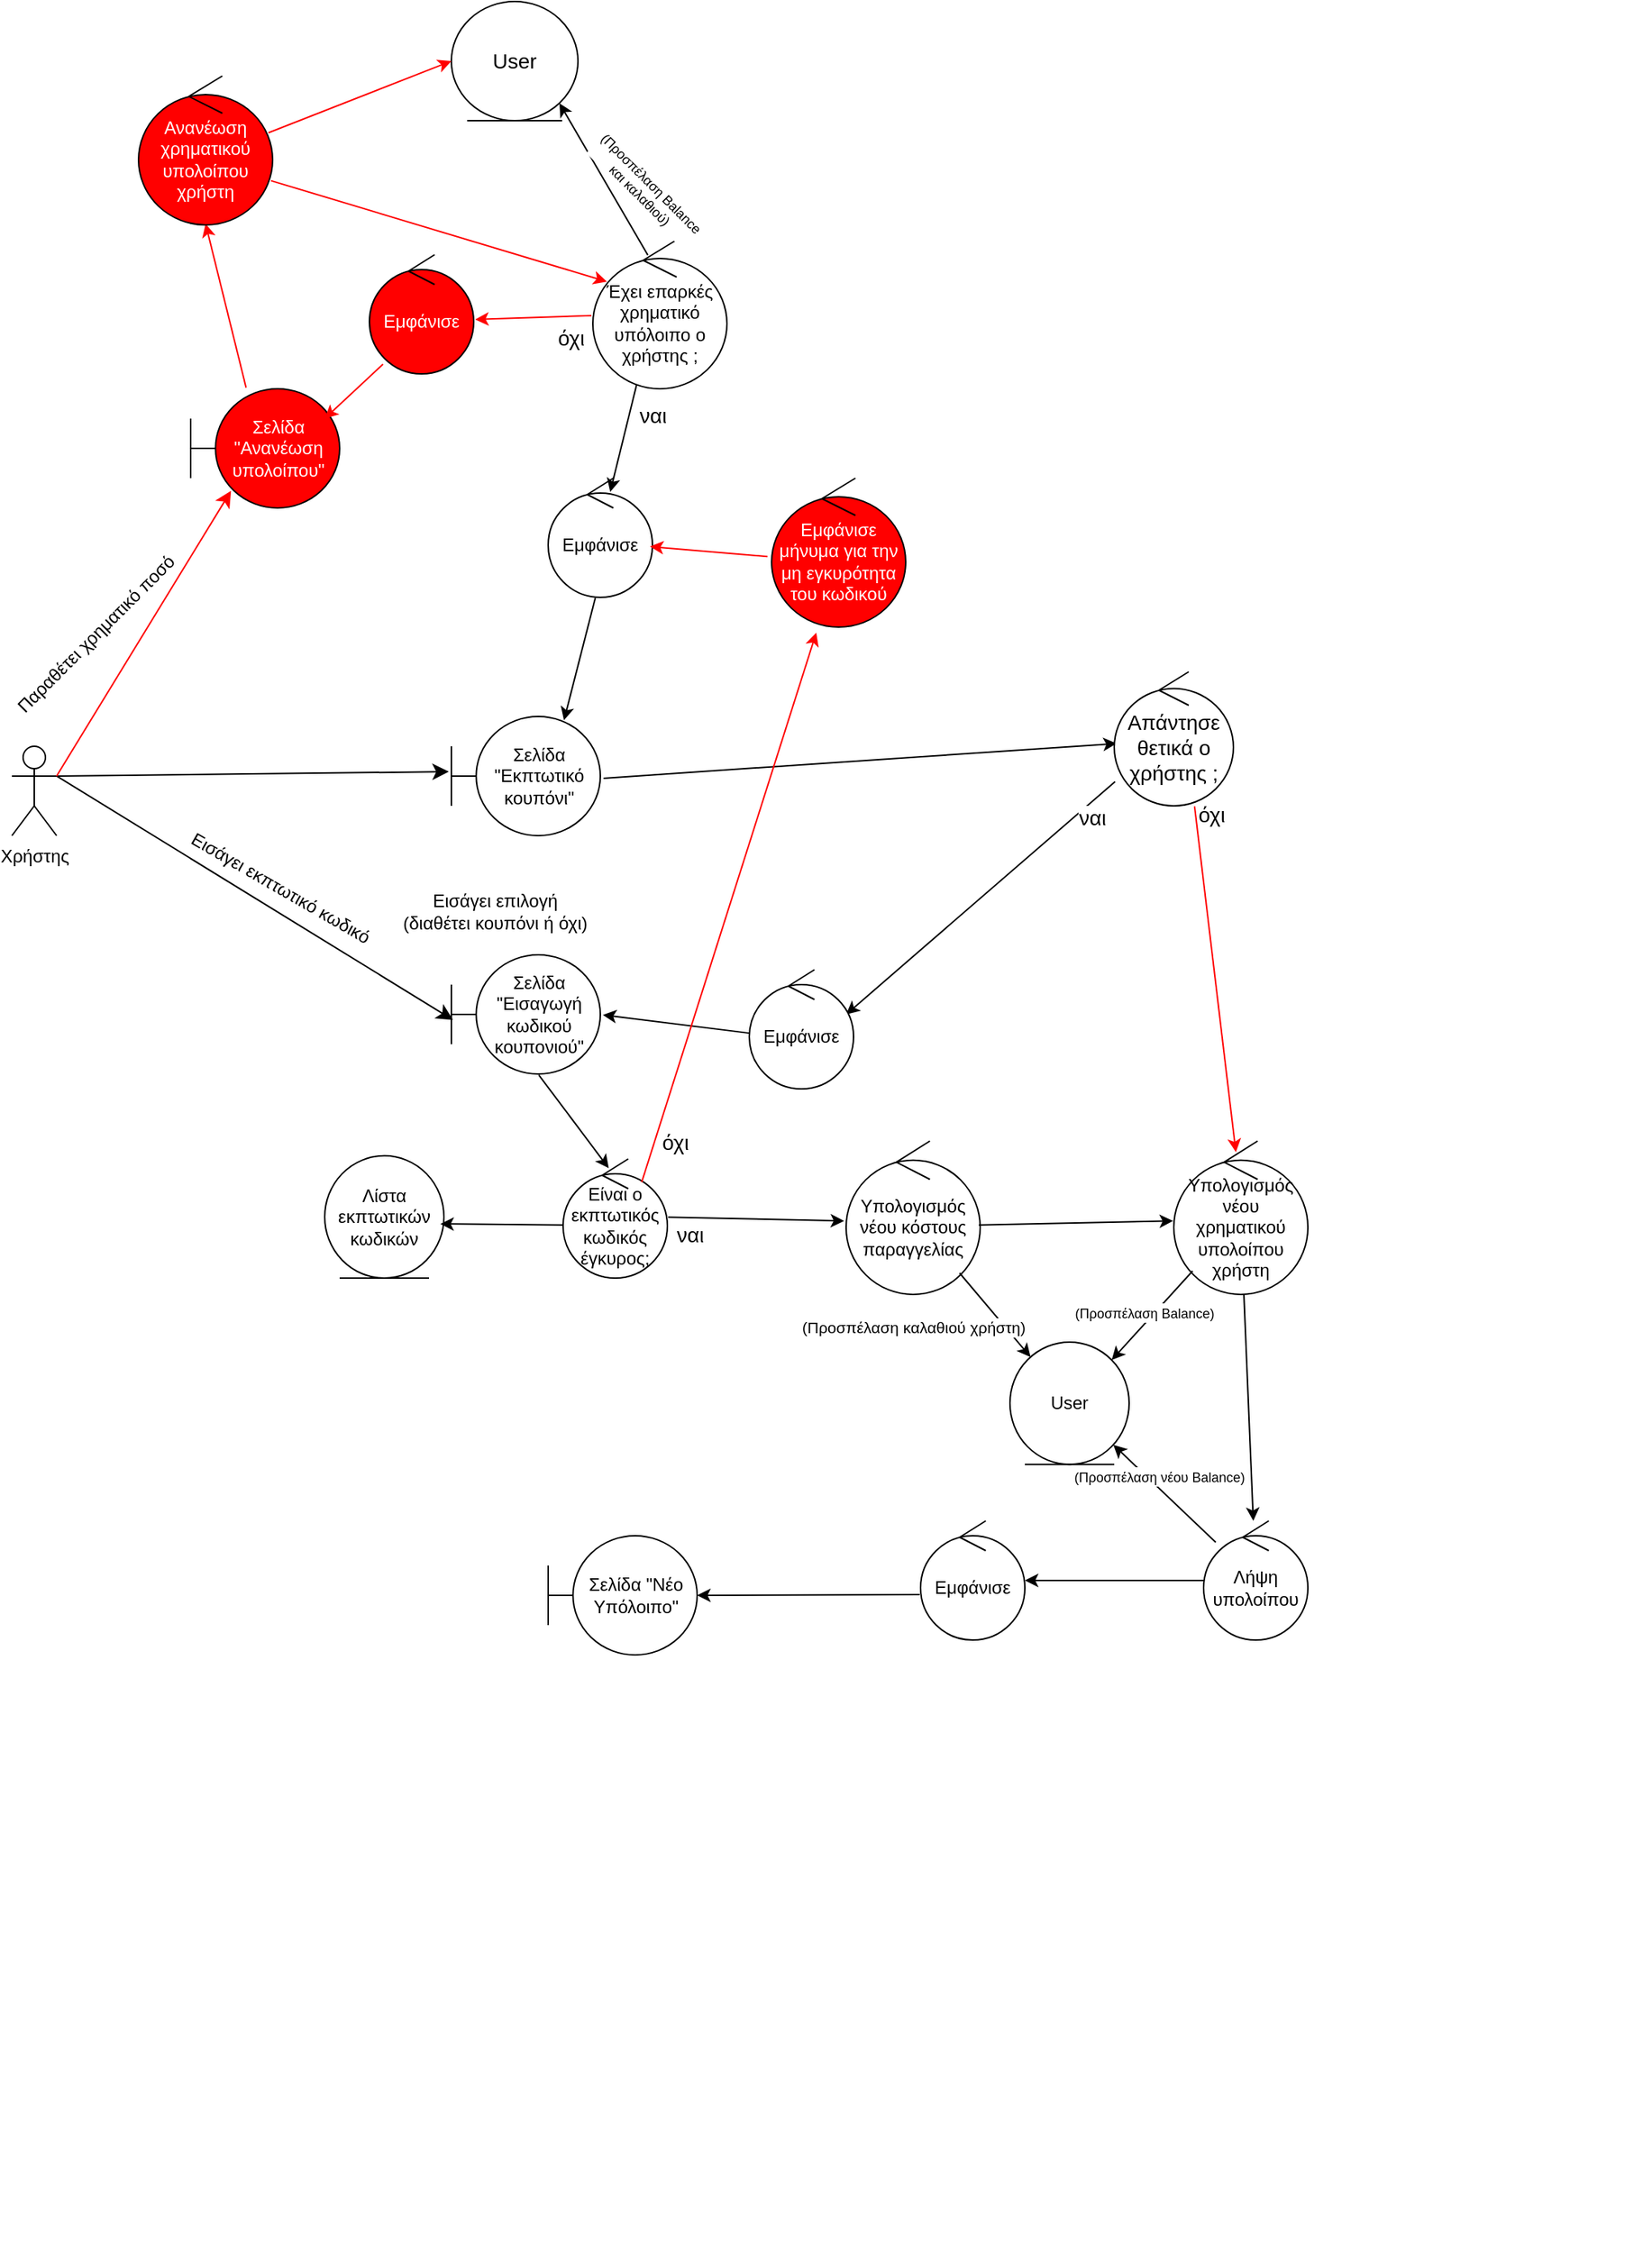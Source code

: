<mxfile version="20.8.16" type="device"><diagram name="Σελίδα-1" id="WVEBd1sjFHavCeA0LY7U"><mxGraphModel dx="810" dy="473" grid="1" gridSize="10" guides="1" tooltips="1" connect="1" arrows="1" fold="1" page="1" pageScale="1" pageWidth="1169" pageHeight="1654" math="0" shadow="0"><root><mxCell id="0"/><mxCell id="1" parent="0"/><mxCell id="arP7l1wMcAtvW6ZHbNae-1" value="Χρήστης" style="shape=umlActor;verticalLabelPosition=bottom;verticalAlign=top;html=1;outlineConnect=0;fontColor=#000000;" parent="1" vertex="1"><mxGeometry x="90" y="510" width="30" height="60" as="geometry"/></mxCell><mxCell id="SWPQcaOPygvo77F1xrFM-1" value="&lt;font&gt;Έχει επαρκές χρηματικό υπόλοιπο ο χρήστης ;&lt;/font&gt;" style="ellipse;shape=umlControl;whiteSpace=wrap;html=1;strokeColor=#000000;fontColor=#000000;" parent="1" vertex="1"><mxGeometry x="480" y="170" width="90" height="100" as="geometry"/></mxCell><mxCell id="SWPQcaOPygvo77F1xrFM-2" value="" style="edgeStyle=none;rounded=0;orthogonalLoop=1;jettySize=auto;html=1;strokeColor=#000000;fontColor=#000000;exitX=0.327;exitY=0.97;exitDx=0;exitDy=0;exitPerimeter=0;entryX=0.595;entryY=0.115;entryDx=0;entryDy=0;entryPerimeter=0;" parent="1" source="SWPQcaOPygvo77F1xrFM-1" target="SWPQcaOPygvo77F1xrFM-4" edge="1"><mxGeometry relative="1" as="geometry"><mxPoint x="535" y="520" as="sourcePoint"/><mxPoint x="430" y="440" as="targetPoint"/></mxGeometry></mxCell><mxCell id="SWPQcaOPygvo77F1xrFM-3" value="&lt;font style=&quot;font-size: 14px;&quot;&gt;ναι&lt;br&gt;&lt;br&gt;&lt;/font&gt;" style="edgeLabel;html=1;align=center;verticalAlign=middle;resizable=0;points=[];fontColor=#000000;fontSize=14;" parent="1" vertex="1" connectable="0"><mxGeometry x="525" y="810" as="geometry"><mxPoint x="-5" y="-514" as="offset"/></mxGeometry></mxCell><mxCell id="SWPQcaOPygvo77F1xrFM-4" value="&lt;font&gt;Εμφάνισε&lt;/font&gt;" style="ellipse;shape=umlControl;whiteSpace=wrap;html=1;strokeColor=#000000;fontColor=#000000;" parent="1" vertex="1"><mxGeometry x="450" y="330" width="70" height="80" as="geometry"/></mxCell><mxCell id="SWPQcaOPygvo77F1xrFM-5" value="" style="rounded=0;orthogonalLoop=1;jettySize=auto;html=1;exitX=0.452;exitY=1.004;exitDx=0;exitDy=0;exitPerimeter=0;fillColor=#ffe6cc;strokeColor=#000000;fontColor=#000000;entryX=0.756;entryY=0.032;entryDx=0;entryDy=0;entryPerimeter=0;" parent="1" source="SWPQcaOPygvo77F1xrFM-4" target="SWPQcaOPygvo77F1xrFM-7" edge="1"><mxGeometry relative="1" as="geometry"><mxPoint x="215" y="540" as="sourcePoint"/><mxPoint x="380" y="470" as="targetPoint"/></mxGeometry></mxCell><mxCell id="SWPQcaOPygvo77F1xrFM-7" value="&lt;font&gt;Σελίδα &quot;Εκπτωτικό κουπόνι&quot;&lt;/font&gt;" style="shape=umlBoundary;whiteSpace=wrap;html=1;strokeColor=#000000;fontColor=#000000;" parent="1" vertex="1"><mxGeometry x="385" y="490" width="100" height="80" as="geometry"/></mxCell><mxCell id="SWPQcaOPygvo77F1xrFM-8" value="" style="edgeStyle=none;curved=1;rounded=0;orthogonalLoop=1;jettySize=auto;html=1;fontSize=12;startSize=8;endSize=8;strokeColor=#000000;exitX=1;exitY=0.333;exitDx=0;exitDy=0;exitPerimeter=0;entryX=-0.017;entryY=0.463;entryDx=0;entryDy=0;entryPerimeter=0;" parent="1" source="arP7l1wMcAtvW6ZHbNae-1" target="SWPQcaOPygvo77F1xrFM-7" edge="1"><mxGeometry relative="1" as="geometry"><Array as="points"/><mxPoint x="89" y="871" as="targetPoint"/><mxPoint x="-145" y="580" as="sourcePoint"/></mxGeometry></mxCell><mxCell id="SWPQcaOPygvo77F1xrFM-9" value="&lt;font style=&quot;font-size: 12px;&quot;&gt;Εισάγει επιλογή&lt;br style=&quot;font-size: 12px;&quot;&gt;(διαθέτει κουπόνι ή όχι)&lt;br style=&quot;font-size: 12px;&quot;&gt;&lt;/font&gt;" style="edgeLabel;html=1;align=center;verticalAlign=middle;resizable=0;points=[];fontSize=12;rotation=0;fontColor=#000000;" parent="1" vertex="1" connectable="0"><mxGeometry x="590.0" y="1045.004" as="geometry"><mxPoint x="-176" y="-424" as="offset"/></mxGeometry></mxCell><mxCell id="SWPQcaOPygvo77F1xrFM-10" value="" style="edgeStyle=none;rounded=0;orthogonalLoop=1;jettySize=auto;html=1;strokeColor=#000000;fontColor=#000000;exitX=1.022;exitY=0.518;exitDx=0;exitDy=0;exitPerimeter=0;entryX=0.021;entryY=0.535;entryDx=0;entryDy=0;entryPerimeter=0;" parent="1" source="SWPQcaOPygvo77F1xrFM-7" target="SWPQcaOPygvo77F1xrFM-11" edge="1"><mxGeometry relative="1" as="geometry"><mxPoint x="627" y="550" as="sourcePoint"/><mxPoint x="610" y="551" as="targetPoint"/></mxGeometry></mxCell><mxCell id="SWPQcaOPygvo77F1xrFM-11" value="&lt;font style=&quot;font-size: 14px;&quot;&gt;Απάντησε θετικά ο χρήστης ;&lt;/font&gt;" style="ellipse;shape=umlControl;whiteSpace=wrap;html=1;strokeColor=#000000;fontColor=#000000;fontSize=14;" parent="1" vertex="1"><mxGeometry x="830" y="460" width="80" height="90" as="geometry"/></mxCell><mxCell id="SWPQcaOPygvo77F1xrFM-15" value="" style="edgeStyle=none;rounded=0;orthogonalLoop=1;jettySize=auto;html=1;strokeColor=#000000;fontColor=#000000;exitX=0.007;exitY=0.819;exitDx=0;exitDy=0;exitPerimeter=0;entryX=0.929;entryY=0.375;entryDx=0;entryDy=0;entryPerimeter=0;" parent="1" source="SWPQcaOPygvo77F1xrFM-11" target="SWPQcaOPygvo77F1xrFM-17" edge="1"><mxGeometry relative="1" as="geometry"><mxPoint x="637" y="620" as="sourcePoint"/><mxPoint x="600" y="690" as="targetPoint"/></mxGeometry></mxCell><mxCell id="SWPQcaOPygvo77F1xrFM-16" value="&lt;font style=&quot;font-size: 14px;&quot;&gt;ναι&lt;br&gt;&lt;br&gt;&lt;/font&gt;" style="edgeLabel;html=1;align=center;verticalAlign=middle;resizable=0;points=[];fontColor=#000000;fontSize=14;" parent="1" vertex="1" connectable="0"><mxGeometry x="820" y="1080" as="geometry"><mxPoint x="-5" y="-514" as="offset"/></mxGeometry></mxCell><mxCell id="SWPQcaOPygvo77F1xrFM-17" value="&lt;font&gt;Εμφάνισε&lt;/font&gt;" style="ellipse;shape=umlControl;whiteSpace=wrap;html=1;strokeColor=#000000;fontColor=#000000;" parent="1" vertex="1"><mxGeometry x="585" y="660" width="70" height="80" as="geometry"/></mxCell><mxCell id="SWPQcaOPygvo77F1xrFM-18" value="&lt;font&gt;Σελίδα &quot;Εισαγωγή κωδικού κουπονιού&quot;&lt;/font&gt;" style="shape=umlBoundary;whiteSpace=wrap;html=1;strokeColor=#000000;fontColor=#000000;" parent="1" vertex="1"><mxGeometry x="385" y="650" width="100" height="80" as="geometry"/></mxCell><mxCell id="SWPQcaOPygvo77F1xrFM-19" value="" style="edgeStyle=none;rounded=0;orthogonalLoop=1;jettySize=auto;html=1;strokeColor=#000000;fontColor=#000000;exitX=0;exitY=0.532;exitDx=0;exitDy=0;exitPerimeter=0;entryX=1.017;entryY=0.504;entryDx=0;entryDy=0;entryPerimeter=0;" parent="1" source="SWPQcaOPygvo77F1xrFM-17" target="SWPQcaOPygvo77F1xrFM-18" edge="1"><mxGeometry relative="1" as="geometry"><mxPoint x="502" y="571" as="sourcePoint"/><mxPoint x="632" y="563" as="targetPoint"/></mxGeometry></mxCell><mxCell id="SWPQcaOPygvo77F1xrFM-20" value="" style="edgeStyle=none;curved=1;rounded=0;orthogonalLoop=1;jettySize=auto;html=1;fontSize=12;startSize=8;endSize=8;strokeColor=#000000;exitX=1;exitY=0.333;exitDx=0;exitDy=0;exitPerimeter=0;entryX=0.011;entryY=0.546;entryDx=0;entryDy=0;entryPerimeter=0;" parent="1" source="arP7l1wMcAtvW6ZHbNae-1" target="SWPQcaOPygvo77F1xrFM-18" edge="1"><mxGeometry relative="1" as="geometry"><Array as="points"/><mxPoint x="398" y="567" as="targetPoint"/><mxPoint x="130" y="540" as="sourcePoint"/></mxGeometry></mxCell><mxCell id="SWPQcaOPygvo77F1xrFM-21" value="&lt;font style=&quot;font-size: 12px;&quot;&gt;Εισάγει εκπτωτικό κωδικό&lt;br style=&quot;font-size: 12px;&quot;&gt;&lt;/font&gt;" style="edgeLabel;html=1;align=center;verticalAlign=middle;resizable=0;points=[];fontSize=12;rotation=30;fontColor=#000000;" parent="1" vertex="1" connectable="0"><mxGeometry x="210.0" y="1060.004" as="geometry"><mxPoint x="-176" y="-424" as="offset"/></mxGeometry></mxCell><mxCell id="SWPQcaOPygvo77F1xrFM-22" value="" style="edgeStyle=none;rounded=0;orthogonalLoop=1;jettySize=auto;html=1;strokeColor=#000000;fontColor=#000000;exitX=0.587;exitY=1.008;exitDx=0;exitDy=0;exitPerimeter=0;entryX=0.438;entryY=0.078;entryDx=0;entryDy=0;entryPerimeter=0;" parent="1" source="SWPQcaOPygvo77F1xrFM-18" target="SWPQcaOPygvo77F1xrFM-23" edge="1"><mxGeometry relative="1" as="geometry"><mxPoint x="559" y="700" as="sourcePoint"/><mxPoint x="460" y="850" as="targetPoint"/></mxGeometry></mxCell><mxCell id="SWPQcaOPygvo77F1xrFM-23" value="&lt;font&gt;Είναι ο εκπτωτικός κωδικός έγκυρος;&lt;/font&gt;" style="ellipse;shape=umlControl;whiteSpace=wrap;html=1;strokeColor=#000000;fontColor=#000000;" parent="1" vertex="1"><mxGeometry x="460" y="787" width="70" height="80" as="geometry"/></mxCell><mxCell id="SWPQcaOPygvo77F1xrFM-24" value="" style="edgeStyle=none;rounded=0;orthogonalLoop=1;jettySize=auto;html=1;strokeColor=#000000;fontColor=#000000;exitX=1.007;exitY=0.489;exitDx=0;exitDy=0;exitPerimeter=0;entryX=-0.015;entryY=0.521;entryDx=0;entryDy=0;entryPerimeter=0;" parent="1" source="SWPQcaOPygvo77F1xrFM-23" target="SWPQcaOPygvo77F1xrFM-27" edge="1"><mxGeometry relative="1" as="geometry"><mxPoint x="550" y="830" as="sourcePoint"/><mxPoint x="620" y="826" as="targetPoint"/></mxGeometry></mxCell><mxCell id="SWPQcaOPygvo77F1xrFM-25" value="&lt;font style=&quot;font-size: 14px;&quot;&gt;ναι&lt;br&gt;&lt;br&gt;&lt;/font&gt;" style="edgeLabel;html=1;align=center;verticalAlign=middle;resizable=0;points=[];fontColor=#000000;fontSize=14;" parent="1" vertex="1" connectable="0"><mxGeometry x="550" y="1360" as="geometry"><mxPoint x="-5" y="-514" as="offset"/></mxGeometry></mxCell><mxCell id="SWPQcaOPygvo77F1xrFM-26" value="User" style="ellipse;shape=umlEntity;whiteSpace=wrap;html=1;fontColor=#000000;strokeColor=#000000;" parent="1" vertex="1"><mxGeometry x="760" y="910" width="80" height="82.1" as="geometry"/></mxCell><mxCell id="SWPQcaOPygvo77F1xrFM-27" value="Υπολογισμός νέου κόστους παραγγελίας&lt;br&gt;" style="ellipse;shape=umlControl;whiteSpace=wrap;html=1;strokeColor=#000000;fontColor=#000000;" parent="1" vertex="1"><mxGeometry x="650" y="775" width="90" height="103" as="geometry"/></mxCell><mxCell id="SWPQcaOPygvo77F1xrFM-28" value="&lt;span style=&quot;color: rgb(0, 0, 0); font-family: Helvetica; font-size: 10.5px; font-style: normal; font-variant-ligatures: normal; font-variant-caps: normal; font-weight: 400; letter-spacing: normal; orphans: 2; text-align: center; text-indent: 0px; text-transform: none; widows: 2; word-spacing: 0px; -webkit-text-stroke-width: 0px; background-color: rgb(255, 255, 255); text-decoration-thickness: initial; text-decoration-style: initial; text-decoration-color: initial; float: none; display: inline !important;&quot;&gt;(Προσπέλαση καλαθιού χρήστη)&lt;/span&gt;" style="edgeStyle=none;rounded=0;orthogonalLoop=1;jettySize=auto;html=1;strokeColor=#000000;fontColor=#000000;" parent="1" source="SWPQcaOPygvo77F1xrFM-27" target="SWPQcaOPygvo77F1xrFM-26" edge="1"><mxGeometry x="-0.792" y="-47" relative="1" as="geometry"><mxPoint x="495" y="836" as="sourcePoint"/><mxPoint x="784" y="969" as="targetPoint"/><mxPoint as="offset"/></mxGeometry></mxCell><mxCell id="SWPQcaOPygvo77F1xrFM-29" value="" style="edgeStyle=none;rounded=0;orthogonalLoop=1;jettySize=auto;html=1;strokeColor=#000000;fontColor=#000000;exitX=0.99;exitY=0.547;exitDx=0;exitDy=0;exitPerimeter=0;entryX=-0.006;entryY=0.521;entryDx=0;entryDy=0;entryPerimeter=0;" parent="1" source="SWPQcaOPygvo77F1xrFM-27" target="SWPQcaOPygvo77F1xrFM-30" edge="1"><mxGeometry relative="1" as="geometry"><mxPoint x="800" y="824" as="sourcePoint"/><mxPoint x="890" y="831" as="targetPoint"/></mxGeometry></mxCell><mxCell id="SWPQcaOPygvo77F1xrFM-30" value="Υπολογισμός νέου χρηματικού υπολοίπου χρήστη" style="ellipse;shape=umlControl;whiteSpace=wrap;html=1;strokeColor=#000000;fontColor=#000000;" parent="1" vertex="1"><mxGeometry x="870" y="775" width="90" height="103" as="geometry"/></mxCell><mxCell id="SWPQcaOPygvo77F1xrFM-31" value="&lt;span style=&quot;color: rgb(0, 0, 0); font-family: Helvetica; font-size: 9px; font-style: normal; font-variant-ligatures: normal; font-variant-caps: normal; font-weight: 400; letter-spacing: normal; orphans: 2; text-align: center; text-indent: 0px; text-transform: none; widows: 2; word-spacing: 0px; -webkit-text-stroke-width: 0px; background-color: rgb(255, 255, 255); text-decoration-thickness: initial; text-decoration-style: initial; text-decoration-color: initial; float: none; display: inline !important;&quot;&gt;(Προσπέλαση Balance)&lt;/span&gt;" style="edgeStyle=none;rounded=0;orthogonalLoop=1;jettySize=auto;html=1;strokeColor=#000000;fontColor=#000000;entryX=1;entryY=0;entryDx=0;entryDy=0;" parent="1" source="SWPQcaOPygvo77F1xrFM-30" target="SWPQcaOPygvo77F1xrFM-26" edge="1"><mxGeometry x="0.051" y="-5" relative="1" as="geometry"><mxPoint x="732" y="809" as="sourcePoint"/><mxPoint x="782" y="737" as="targetPoint"/><mxPoint as="offset"/></mxGeometry></mxCell><mxCell id="SWPQcaOPygvo77F1xrFM-32" value="" style="edgeStyle=none;rounded=0;orthogonalLoop=1;jettySize=auto;html=1;strokeColor=#000000;fontColor=#000000;exitX=0.41;exitY=0.103;exitDx=0;exitDy=0;exitPerimeter=0;entryX=1;entryY=1;entryDx=0;entryDy=0;" parent="1" source="SWPQcaOPygvo77F1xrFM-1" target="SWPQcaOPygvo77F1xrFM-35" edge="1"><mxGeometry relative="1" as="geometry"><mxPoint x="519" y="277" as="sourcePoint"/><mxPoint x="480" y="130" as="targetPoint"/></mxGeometry></mxCell><mxCell id="SWPQcaOPygvo77F1xrFM-35" value="User" style="ellipse;shape=umlEntity;whiteSpace=wrap;html=1;strokeColor=#000000;fontColor=#000000;fontSize=14;" parent="1" vertex="1"><mxGeometry x="385" y="10.0" width="85" height="80" as="geometry"/></mxCell><mxCell id="SWPQcaOPygvo77F1xrFM-39" value="Λίστα εκπτωτικών κωδικών" style="ellipse;shape=umlEntity;whiteSpace=wrap;html=1;fontColor=#000000;strokeColor=#000000;" parent="1" vertex="1"><mxGeometry x="300" y="784.9" width="80" height="82.1" as="geometry"/></mxCell><mxCell id="SWPQcaOPygvo77F1xrFM-40" value="" style="edgeStyle=none;rounded=0;orthogonalLoop=1;jettySize=auto;html=1;strokeColor=#000000;fontColor=#000000;exitX=-0.001;exitY=0.554;exitDx=0;exitDy=0;exitPerimeter=0;entryX=0.97;entryY=0.557;entryDx=0;entryDy=0;entryPerimeter=0;" parent="1" source="SWPQcaOPygvo77F1xrFM-23" target="SWPQcaOPygvo77F1xrFM-39" edge="1"><mxGeometry relative="1" as="geometry"><mxPoint x="412" y="890" as="sourcePoint"/><mxPoint x="390" y="827" as="targetPoint"/></mxGeometry></mxCell><mxCell id="1iuQ-llI0Y90p37LwwQj-1" value="&lt;span style=&quot;color: rgb(0, 0, 0); font-family: Helvetica; font-size: 9px; font-style: normal; font-variant-ligatures: normal; font-variant-caps: normal; font-weight: 400; letter-spacing: normal; orphans: 2; text-align: center; text-indent: 0px; text-transform: none; widows: 2; word-spacing: 0px; -webkit-text-stroke-width: 0px; background-color: rgb(255, 255, 255); text-decoration-thickness: initial; text-decoration-style: initial; text-decoration-color: initial; float: none; display: inline !important;&quot;&gt;(Προσπέλαση νέου Balance)&lt;/span&gt;" style="rounded=0;orthogonalLoop=1;jettySize=auto;html=1;" parent="1" source="uV45bMzI7DNWJmxOAh0t-1" target="SWPQcaOPygvo77F1xrFM-26" edge="1"><mxGeometry x="0.226" y="-6" relative="1" as="geometry"><mxPoint as="offset"/><mxPoint x="880" y="1030" as="sourcePoint"/></mxGeometry></mxCell><mxCell id="SWPQcaOPygvo77F1xrFM-41" value="&lt;font&gt;Εμφάνισε&lt;/font&gt;" style="ellipse;shape=umlControl;whiteSpace=wrap;html=1;strokeColor=#000000;fontColor=#000000;" parent="1" vertex="1"><mxGeometry x="700" y="1030" width="70" height="80" as="geometry"/></mxCell><mxCell id="SWPQcaOPygvo77F1xrFM-42" value="" style="edgeStyle=none;rounded=0;orthogonalLoop=1;jettySize=auto;html=1;strokeColor=#000000;fontColor=#000000;" parent="1" source="SWPQcaOPygvo77F1xrFM-30" target="uV45bMzI7DNWJmxOAh0t-1" edge="1"><mxGeometry relative="1" as="geometry"><mxPoint x="847" y="930" as="sourcePoint"/><mxPoint x="930" y="1010" as="targetPoint"/></mxGeometry></mxCell><mxCell id="SWPQcaOPygvo77F1xrFM-43" value="" style="edgeStyle=none;rounded=0;orthogonalLoop=1;jettySize=auto;html=1;strokeColor=#000000;fontColor=#000000;exitX=-0.009;exitY=0.619;exitDx=0;exitDy=0;exitPerimeter=0;entryX=1;entryY=0.5;entryDx=0;entryDy=0;entryPerimeter=0;" parent="1" source="SWPQcaOPygvo77F1xrFM-41" target="SWPQcaOPygvo77F1xrFM-44" edge="1"><mxGeometry relative="1" as="geometry"><mxPoint x="580" y="1167" as="sourcePoint"/><mxPoint x="500" y="1135" as="targetPoint"/></mxGeometry></mxCell><mxCell id="SWPQcaOPygvo77F1xrFM-44" value="&lt;font&gt;Σελίδα &quot;Νέο Υπόλοιπο&quot;&lt;/font&gt;" style="shape=umlBoundary;whiteSpace=wrap;html=1;strokeColor=#000000;fontColor=#000000;" parent="1" vertex="1"><mxGeometry x="450" y="1040" width="100" height="80" as="geometry"/></mxCell><mxCell id="SWPQcaOPygvo77F1xrFM-45" value="" style="endArrow=classic;html=1;rounded=0;exitX=-0.011;exitY=0.509;exitDx=0;exitDy=0;exitPerimeter=0;strokeColor=#FF0000;entryX=1.014;entryY=0.543;entryDx=0;entryDy=0;entryPerimeter=0;" parent="1" source="SWPQcaOPygvo77F1xrFM-1" target="SWPQcaOPygvo77F1xrFM-48" edge="1"><mxGeometry width="50" height="50" relative="1" as="geometry"><mxPoint x="650" y="231" as="sourcePoint"/><mxPoint x="730" y="225" as="targetPoint"/></mxGeometry></mxCell><mxCell id="SWPQcaOPygvo77F1xrFM-47" value="&lt;font style=&quot;font-size: 14px;&quot;&gt;όχι&lt;br&gt;&lt;/font&gt;" style="edgeLabel;html=1;align=center;verticalAlign=middle;resizable=0;points=[];fontColor=#000000;fontSize=14;" parent="1" vertex="1" connectable="0"><mxGeometry x="470" y="750" as="geometry"><mxPoint x="-5" y="-514" as="offset"/></mxGeometry></mxCell><mxCell id="SWPQcaOPygvo77F1xrFM-48" value="&lt;font&gt;Εμφάνισε&lt;/font&gt;" style="ellipse;shape=umlControl;whiteSpace=wrap;html=1;strokeColor=#000000;fontColor=#FFFFFF;fillColor=#FF0000;" parent="1" vertex="1"><mxGeometry x="330" y="180" width="70" height="80" as="geometry"/></mxCell><mxCell id="SWPQcaOPygvo77F1xrFM-49" value="&lt;font&gt;Σελίδα &quot;Ανανέωση υπολοίπου&quot;&lt;/font&gt;" style="shape=umlBoundary;whiteSpace=wrap;html=1;strokeColor=#000000;fontColor=#FFFFFF;fillColor=#FF0000;" parent="1" vertex="1"><mxGeometry x="210" y="270" width="100" height="80" as="geometry"/></mxCell><mxCell id="SWPQcaOPygvo77F1xrFM-50" value="" style="edgeStyle=none;rounded=0;orthogonalLoop=1;jettySize=auto;html=1;strokeColor=#FF0000;fontColor=#000000;exitX=0.13;exitY=0.919;exitDx=0;exitDy=0;exitPerimeter=0;entryX=0.9;entryY=0.25;entryDx=0;entryDy=0;entryPerimeter=0;" parent="1" source="SWPQcaOPygvo77F1xrFM-48" target="SWPQcaOPygvo77F1xrFM-49" edge="1"><mxGeometry relative="1" as="geometry"><mxPoint x="395" y="310" as="sourcePoint"/><mxPoint x="378" y="382" as="targetPoint"/></mxGeometry></mxCell><mxCell id="SWPQcaOPygvo77F1xrFM-51" value="" style="edgeStyle=none;curved=1;rounded=0;orthogonalLoop=1;jettySize=auto;html=1;fontSize=12;startSize=8;endSize=8;strokeColor=#FF0000;exitX=1;exitY=0.333;exitDx=0;exitDy=0;exitPerimeter=0;entryX=0.271;entryY=0.856;entryDx=0;entryDy=0;entryPerimeter=0;" parent="1" source="arP7l1wMcAtvW6ZHbNae-1" target="SWPQcaOPygvo77F1xrFM-49" edge="1"><mxGeometry relative="1" as="geometry"><Array as="points"/><mxPoint x="393" y="537" as="targetPoint"/><mxPoint x="130" y="540" as="sourcePoint"/></mxGeometry></mxCell><mxCell id="SWPQcaOPygvo77F1xrFM-53" value="&lt;font style=&quot;font-size: 12px;&quot;&gt;Παραθέτει χρηματικό ποσό&lt;br style=&quot;font-size: 12px;&quot;&gt;&lt;/font&gt;" style="edgeLabel;html=1;align=center;verticalAlign=middle;resizable=0;points=[];fontSize=12;rotation=-45;fontColor=#000000;" parent="1" vertex="1" connectable="0"><mxGeometry x="570.0" y="610.004" as="geometry"><mxPoint x="-176" y="-424" as="offset"/></mxGeometry></mxCell><mxCell id="SWPQcaOPygvo77F1xrFM-54" value="" style="edgeStyle=none;rounded=0;orthogonalLoop=1;jettySize=auto;html=1;strokeColor=#FF0000;fontColor=#000000;exitX=0.372;exitY=-0.01;exitDx=0;exitDy=0;exitPerimeter=0;entryX=0.5;entryY=0.992;entryDx=0;entryDy=0;entryPerimeter=0;" parent="1" source="SWPQcaOPygvo77F1xrFM-49" target="SWPQcaOPygvo77F1xrFM-55" edge="1"><mxGeometry relative="1" as="geometry"><mxPoint x="243.5" y="240" as="sourcePoint"/><mxPoint x="220" y="180" as="targetPoint"/></mxGeometry></mxCell><mxCell id="SWPQcaOPygvo77F1xrFM-55" value="&lt;font&gt;Ανανέωση χρηματικού υπολοίπου χρήστη&lt;/font&gt;" style="ellipse;shape=umlControl;whiteSpace=wrap;html=1;strokeColor=#000000;fontColor=#FFFFFF;fillColor=#FF0000;" parent="1" vertex="1"><mxGeometry x="175" y="60" width="90" height="100" as="geometry"/></mxCell><mxCell id="SWPQcaOPygvo77F1xrFM-57" value="" style="edgeStyle=none;rounded=0;orthogonalLoop=1;jettySize=auto;html=1;strokeColor=#FF0000;fontColor=#000000;exitX=0.969;exitY=0.381;exitDx=0;exitDy=0;exitPerimeter=0;entryX=0;entryY=0.5;entryDx=0;entryDy=0;" parent="1" source="SWPQcaOPygvo77F1xrFM-55" target="SWPQcaOPygvo77F1xrFM-35" edge="1"><mxGeometry relative="1" as="geometry"><mxPoint x="349" y="264" as="sourcePoint"/><mxPoint x="310" y="300" as="targetPoint"/></mxGeometry></mxCell><mxCell id="SWPQcaOPygvo77F1xrFM-58" value="" style="edgeStyle=none;rounded=0;orthogonalLoop=1;jettySize=auto;html=1;strokeColor=#FF0000;fontColor=#000000;exitX=0.988;exitY=0.703;exitDx=0;exitDy=0;exitPerimeter=0;entryX=0.105;entryY=0.281;entryDx=0;entryDy=0;entryPerimeter=0;" parent="1" source="SWPQcaOPygvo77F1xrFM-55" target="SWPQcaOPygvo77F1xrFM-1" edge="1"><mxGeometry relative="1" as="geometry"><mxPoint x="272" y="108" as="sourcePoint"/><mxPoint x="410" y="90" as="targetPoint"/></mxGeometry></mxCell><mxCell id="SWPQcaOPygvo77F1xrFM-59" value="" style="edgeStyle=none;rounded=0;orthogonalLoop=1;jettySize=auto;html=1;strokeColor=#FF0000;fontColor=#000000;exitX=0.674;exitY=1.004;exitDx=0;exitDy=0;exitPerimeter=0;entryX=0.463;entryY=0.073;entryDx=0;entryDy=0;entryPerimeter=0;" parent="1" source="SWPQcaOPygvo77F1xrFM-11" target="SWPQcaOPygvo77F1xrFM-30" edge="1"><mxGeometry relative="1" as="geometry"><mxPoint x="665" y="581" as="sourcePoint"/><mxPoint x="850" y="520" as="targetPoint"/></mxGeometry></mxCell><mxCell id="SWPQcaOPygvo77F1xrFM-60" value="&lt;font style=&quot;font-size: 14px;&quot;&gt;όχι&lt;br&gt;&lt;/font&gt;" style="edgeLabel;html=1;align=center;verticalAlign=middle;resizable=0;points=[];fontColor=#000000;fontSize=14;" parent="1" vertex="1" connectable="0"><mxGeometry x="900" y="1070" as="geometry"><mxPoint x="-5" y="-514" as="offset"/></mxGeometry></mxCell><mxCell id="SWPQcaOPygvo77F1xrFM-61" value="" style="edgeStyle=none;rounded=0;orthogonalLoop=1;jettySize=auto;html=1;strokeColor=#FF0000;fontColor=#000000;exitX=0.754;exitY=0.195;exitDx=0;exitDy=0;exitPerimeter=0;entryX=0.333;entryY=1.037;entryDx=0;entryDy=0;entryPerimeter=0;" parent="1" source="SWPQcaOPygvo77F1xrFM-23" target="SWPQcaOPygvo77F1xrFM-63" edge="1"><mxGeometry relative="1" as="geometry"><mxPoint x="556" y="740" as="sourcePoint"/><mxPoint x="600" y="400" as="targetPoint"/></mxGeometry></mxCell><mxCell id="SWPQcaOPygvo77F1xrFM-62" value="&lt;font style=&quot;font-size: 14px;&quot;&gt;όχι&lt;br&gt;&lt;/font&gt;" style="edgeLabel;html=1;align=center;verticalAlign=middle;resizable=0;points=[];fontColor=#000000;fontSize=14;" parent="1" vertex="1" connectable="0"><mxGeometry x="540" y="1290" as="geometry"><mxPoint x="-5" y="-514" as="offset"/></mxGeometry></mxCell><mxCell id="SWPQcaOPygvo77F1xrFM-63" value="&lt;font&gt;Εμφάνισε μήνυμα για την μη εγκυρότητα του κωδικού&lt;/font&gt;" style="ellipse;shape=umlControl;whiteSpace=wrap;html=1;strokeColor=#000000;fontColor=#FFFFFF;fillColor=#FF0000;" parent="1" vertex="1"><mxGeometry x="600" y="330" width="90" height="100" as="geometry"/></mxCell><mxCell id="SWPQcaOPygvo77F1xrFM-64" value="" style="edgeStyle=none;rounded=0;orthogonalLoop=1;jettySize=auto;html=1;strokeColor=#FF0000;fontColor=#000000;exitX=-0.031;exitY=0.526;exitDx=0;exitDy=0;exitPerimeter=0;entryX=0.976;entryY=0.574;entryDx=0;entryDy=0;entryPerimeter=0;" parent="1" source="SWPQcaOPygvo77F1xrFM-63" target="SWPQcaOPygvo77F1xrFM-4" edge="1"><mxGeometry relative="1" as="geometry"><mxPoint x="523" y="813" as="sourcePoint"/><mxPoint x="640" y="444" as="targetPoint"/></mxGeometry></mxCell><mxCell id="c0AfJsu5kKPvgwh6cU9c-1" value="&lt;font style=&quot;font-size: 10.5px;&quot;&gt;&lt;br style=&quot;font-size: 10.5px;&quot;&gt;&lt;/font&gt;" style="edgeLabel;html=1;align=center;verticalAlign=middle;resizable=0;points=[];fontSize=10.5;rotation=-50;fontColor=#000000;" parent="1" vertex="1" connectable="0"><mxGeometry x="1190.0" y="867.004" as="geometry"><mxPoint x="-176" y="-424" as="offset"/></mxGeometry></mxCell><mxCell id="c0AfJsu5kKPvgwh6cU9c-3" value="&lt;font style=&quot;font-size: 9px;&quot;&gt;&lt;br style=&quot;font-size: 9px;&quot;&gt;&lt;/font&gt;" style="edgeLabel;html=1;align=center;verticalAlign=middle;resizable=0;points=[];fontSize=9;rotation=71;fontColor=#000000;" parent="1" vertex="1" connectable="0"><mxGeometry x="200.0" y="1520.004" as="geometry"><mxPoint x="-373.283" y="-846.233" as="offset"/></mxGeometry></mxCell><mxCell id="c0AfJsu5kKPvgwh6cU9c-4" value="&lt;font style=&quot;font-size: 9px;&quot;&gt;(Προσπέλαση Balance &lt;br&gt;και καλαθιού)&lt;br style=&quot;font-size: 9px;&quot;&gt;&lt;/font&gt;" style="edgeLabel;html=1;align=center;verticalAlign=middle;resizable=0;points=[];fontSize=9;rotation=45;fontColor=#000000;" parent="1" vertex="1" connectable="0"><mxGeometry x="340.0" y="560.004" as="geometry"><mxPoint x="-176" y="-424" as="offset"/></mxGeometry></mxCell><mxCell id="uV45bMzI7DNWJmxOAh0t-2" value="" style="edgeStyle=orthogonalEdgeStyle;rounded=0;orthogonalLoop=1;jettySize=auto;html=1;" edge="1" parent="1" source="uV45bMzI7DNWJmxOAh0t-1" target="SWPQcaOPygvo77F1xrFM-41"><mxGeometry relative="1" as="geometry"/></mxCell><mxCell id="uV45bMzI7DNWJmxOAh0t-1" value="Λήψη υπολοίπου" style="ellipse;shape=umlControl;whiteSpace=wrap;html=1;" vertex="1" parent="1"><mxGeometry x="890" y="1030" width="70" height="80" as="geometry"/></mxCell></root></mxGraphModel></diagram></mxfile>